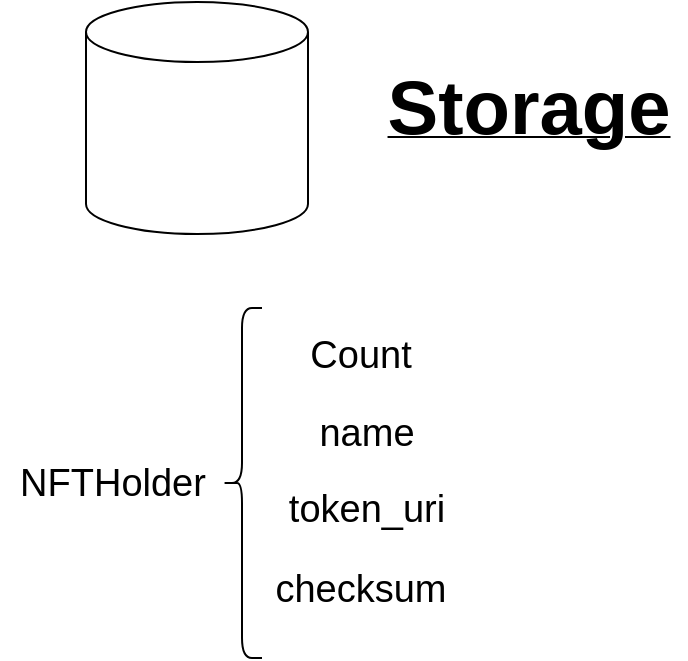 <mxfile version="20.5.3" type="github"><diagram id="slPfWzJpBYyBcs_0Y2tc" name="Page-1"><mxGraphModel dx="981" dy="520" grid="0" gridSize="10" guides="1" tooltips="1" connect="1" arrows="1" fold="1" page="1" pageScale="1" pageWidth="827" pageHeight="1169" math="0" shadow="0"><root><mxCell id="0"/><mxCell id="1" parent="0"/><mxCell id="fys4buLAGZXGw3ZMUwzv-1" value="" style="shape=cylinder3;whiteSpace=wrap;html=1;boundedLbl=1;backgroundOutline=1;size=15;" vertex="1" parent="1"><mxGeometry x="45" y="42" width="111" height="116" as="geometry"/></mxCell><mxCell id="fys4buLAGZXGw3ZMUwzv-2" value="&lt;b&gt;&lt;u&gt;&lt;font style=&quot;font-size: 38px;&quot;&gt;Storage&lt;/font&gt;&lt;/u&gt;&lt;/b&gt;" style="text;html=1;align=center;verticalAlign=middle;resizable=0;points=[];autosize=1;strokeColor=none;fillColor=none;" vertex="1" parent="1"><mxGeometry x="186" y="66" width="159" height="58" as="geometry"/></mxCell><mxCell id="fys4buLAGZXGw3ZMUwzv-3" value="" style="shape=curlyBracket;whiteSpace=wrap;html=1;rounded=1;labelPosition=left;verticalLabelPosition=middle;align=right;verticalAlign=middle;fontSize=38;" vertex="1" parent="1"><mxGeometry x="113" y="195" width="20" height="175" as="geometry"/></mxCell><mxCell id="fys4buLAGZXGw3ZMUwzv-4" value="Count" style="text;html=1;align=center;verticalAlign=middle;resizable=0;points=[];autosize=1;strokeColor=none;fillColor=none;fontSize=19;strokeWidth=1;" vertex="1" parent="1"><mxGeometry x="147" y="201" width="69" height="35" as="geometry"/></mxCell><mxCell id="fys4buLAGZXGw3ZMUwzv-5" value="name" style="text;html=1;align=center;verticalAlign=middle;resizable=0;points=[];autosize=1;strokeColor=none;fillColor=none;fontSize=19;strokeWidth=1;" vertex="1" parent="1"><mxGeometry x="152" y="240" width="66" height="35" as="geometry"/></mxCell><mxCell id="fys4buLAGZXGw3ZMUwzv-6" value="token_uri" style="text;html=1;align=center;verticalAlign=middle;resizable=0;points=[];autosize=1;strokeColor=none;fillColor=none;fontSize=19;strokeWidth=1;" vertex="1" parent="1"><mxGeometry x="137" y="278" width="96" height="35" as="geometry"/></mxCell><mxCell id="fys4buLAGZXGw3ZMUwzv-7" value="checksum" style="text;html=1;align=center;verticalAlign=middle;resizable=0;points=[];autosize=1;strokeColor=none;fillColor=none;fontSize=19;strokeWidth=1;" vertex="1" parent="1"><mxGeometry x="129.5" y="318" width="104" height="35" as="geometry"/></mxCell><mxCell id="fys4buLAGZXGw3ZMUwzv-8" value="NFTHolder" style="text;html=1;align=center;verticalAlign=middle;resizable=0;points=[];autosize=1;strokeColor=none;fillColor=none;fontSize=19;strokeWidth=1;" vertex="1" parent="1"><mxGeometry x="2" y="265" width="111" height="35" as="geometry"/></mxCell></root></mxGraphModel></diagram></mxfile>